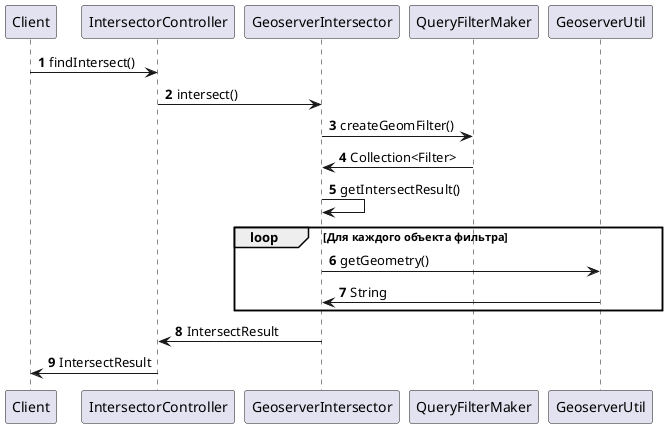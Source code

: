 @startuml
'https://plantuml.com/sequence-diagram

skinparam responseMessageBelowArrow true
autonumber

Client -> IntersectorController: findIntersect()
IntersectorController -> GeoserverIntersector : intersect()

GeoserverIntersector ->  QueryFilterMaker :createGeomFilter()
QueryFilterMaker -> GeoserverIntersector : Collection<Filter>

GeoserverIntersector -> GeoserverIntersector : getIntersectResult()
loop Для каждого объекта фильтра
    GeoserverIntersector -> GeoserverUtil : getGeometry()
    GeoserverUtil -> GeoserverIntersector : String
end

GeoserverIntersector -> IntersectorController : IntersectResult
IntersectorController -> Client : IntersectResult

@enduml